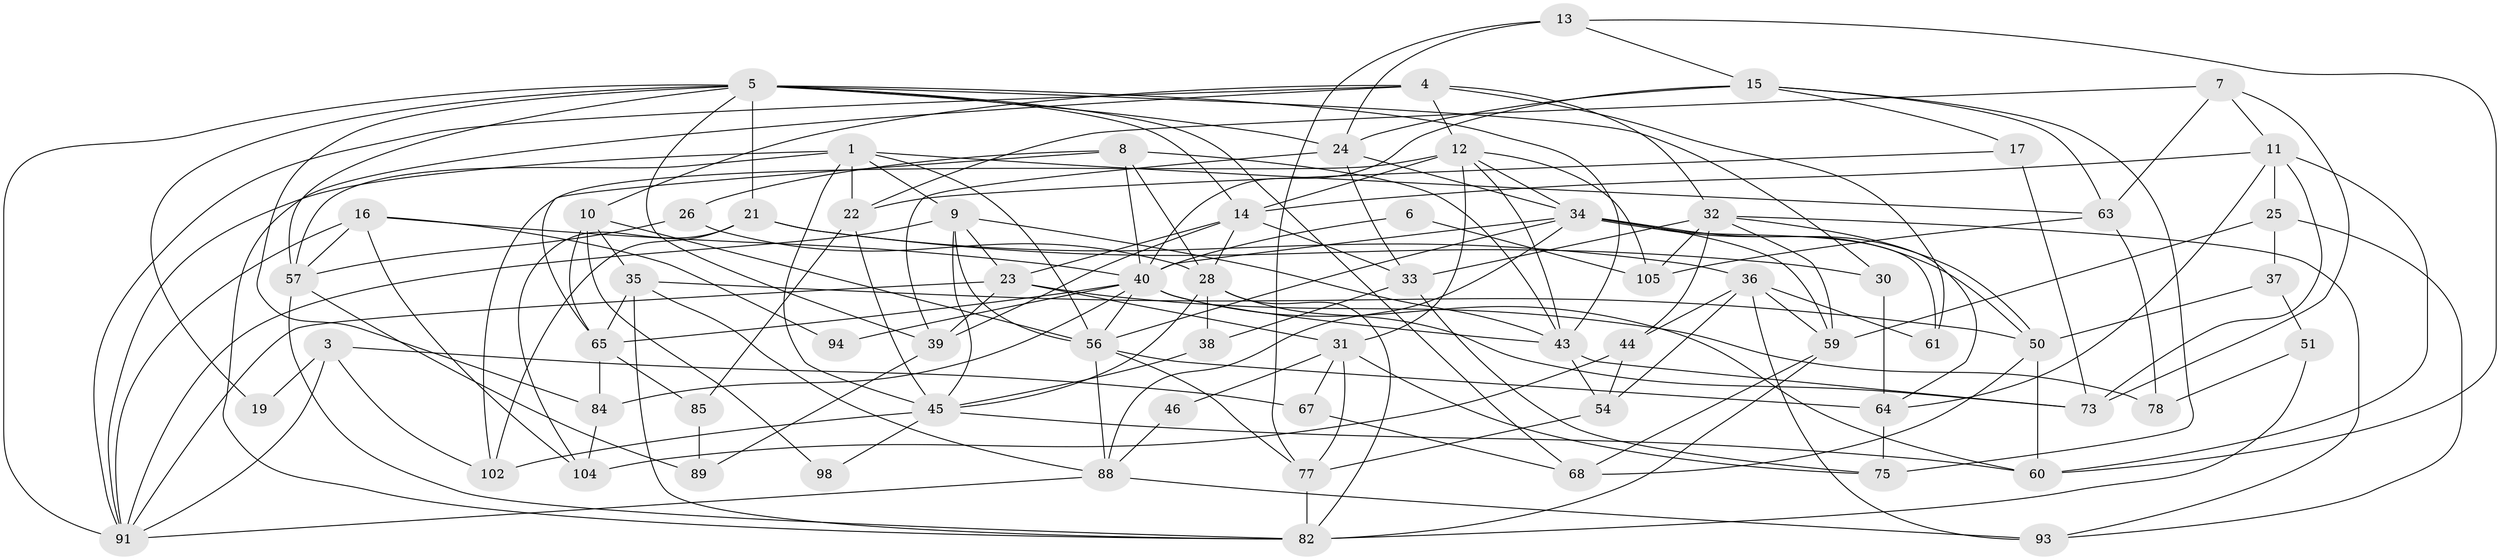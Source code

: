 // original degree distribution, {3: 0.25925925925925924, 6: 0.1111111111111111, 4: 0.2962962962962963, 2: 0.12962962962962962, 5: 0.16666666666666666, 7: 0.018518518518518517, 8: 0.018518518518518517}
// Generated by graph-tools (version 1.1) at 2025/41/03/06/25 10:41:58]
// undirected, 68 vertices, 171 edges
graph export_dot {
graph [start="1"]
  node [color=gray90,style=filled];
  1 [super="+2"];
  3;
  4 [super="+27"];
  5 [super="+71"];
  6;
  7;
  8 [super="+69"];
  9 [super="+47"];
  10 [super="+70"];
  11 [super="+20"];
  12 [super="+83"];
  13 [super="+74"];
  14 [super="+48"];
  15 [super="+58"];
  16 [super="+18"];
  17;
  19;
  21 [super="+103"];
  22;
  23 [super="+62"];
  24 [super="+42"];
  25 [super="+41"];
  26 [super="+52"];
  28 [super="+29"];
  30;
  31 [super="+49"];
  32 [super="+79"];
  33 [super="+80"];
  34 [super="+76"];
  35 [super="+100"];
  36;
  37 [super="+106"];
  38;
  39 [super="+99"];
  40 [super="+53"];
  43 [super="+55"];
  44;
  45 [super="+90"];
  46;
  50;
  51;
  54 [super="+108"];
  56 [super="+97"];
  57;
  59 [super="+96"];
  60 [super="+72"];
  61;
  63;
  64 [super="+66"];
  65 [super="+87"];
  67;
  68 [super="+86"];
  73 [super="+81"];
  75;
  77;
  78;
  82 [super="+107"];
  84;
  85;
  88 [super="+92"];
  89;
  91 [super="+101"];
  93 [super="+95"];
  94;
  98;
  102;
  104;
  105;
  1 -- 63;
  1 -- 45;
  1 -- 22;
  1 -- 56;
  1 -- 9;
  1 -- 91;
  1 -- 57;
  3 -- 102;
  3 -- 91;
  3 -- 19;
  3 -- 67;
  4 -- 91;
  4 -- 32;
  4 -- 82;
  4 -- 10;
  4 -- 12;
  4 -- 61;
  5 -- 84;
  5 -- 57;
  5 -- 19;
  5 -- 30;
  5 -- 21;
  5 -- 39;
  5 -- 24;
  5 -- 91;
  5 -- 14;
  5 -- 68;
  5 -- 43;
  6 -- 105;
  6 -- 40;
  7 -- 22;
  7 -- 73;
  7 -- 63;
  7 -- 11;
  8 -- 40;
  8 -- 26;
  8 -- 28;
  8 -- 65;
  8 -- 43;
  9 -- 91;
  9 -- 23;
  9 -- 56;
  9 -- 43;
  9 -- 45;
  10 -- 56;
  10 -- 65;
  10 -- 35;
  10 -- 98;
  11 -- 14;
  11 -- 64;
  11 -- 73;
  11 -- 60;
  11 -- 25;
  12 -- 14;
  12 -- 105;
  12 -- 102;
  12 -- 31;
  12 -- 43;
  12 -- 34;
  13 -- 24;
  13 -- 77;
  13 -- 60;
  13 -- 15;
  14 -- 39;
  14 -- 23 [weight=2];
  14 -- 28;
  14 -- 33;
  15 -- 75;
  15 -- 17;
  15 -- 24;
  15 -- 63;
  15 -- 40;
  16 -- 57;
  16 -- 104;
  16 -- 91;
  16 -- 94;
  16 -- 40;
  17 -- 73;
  17 -- 22;
  21 -- 36;
  21 -- 104;
  21 -- 102;
  21 -- 30;
  22 -- 85;
  22 -- 45;
  23 -- 39;
  23 -- 78;
  23 -- 91;
  23 -- 31;
  24 -- 33;
  24 -- 39;
  24 -- 34;
  25 -- 93;
  25 -- 37;
  25 -- 59;
  26 -- 57;
  26 -- 28;
  28 -- 38;
  28 -- 45;
  28 -- 82;
  28 -- 73 [weight=2];
  30 -- 64;
  31 -- 67;
  31 -- 46;
  31 -- 75;
  31 -- 77;
  32 -- 64;
  32 -- 105;
  32 -- 59;
  32 -- 44;
  32 -- 93;
  32 -- 33;
  33 -- 75;
  33 -- 38;
  34 -- 50;
  34 -- 50;
  34 -- 56;
  34 -- 88;
  34 -- 40;
  34 -- 61;
  34 -- 59;
  35 -- 65;
  35 -- 82;
  35 -- 88;
  35 -- 50;
  36 -- 61;
  36 -- 44;
  36 -- 93;
  36 -- 54;
  36 -- 59;
  37 -- 51;
  37 -- 50;
  38 -- 45;
  39 -- 89;
  40 -- 94 [weight=2];
  40 -- 84;
  40 -- 65;
  40 -- 56;
  40 -- 60;
  40 -- 43;
  43 -- 54;
  43 -- 73;
  44 -- 104;
  44 -- 54;
  45 -- 102;
  45 -- 60;
  45 -- 98;
  46 -- 88;
  50 -- 68;
  50 -- 60;
  51 -- 78;
  51 -- 82;
  54 -- 77;
  56 -- 64;
  56 -- 77;
  56 -- 88;
  57 -- 89;
  57 -- 82;
  59 -- 82;
  59 -- 68;
  63 -- 78;
  63 -- 105;
  64 -- 75;
  65 -- 85;
  65 -- 84;
  67 -- 68;
  77 -- 82;
  84 -- 104;
  85 -- 89;
  88 -- 91;
  88 -- 93;
}

